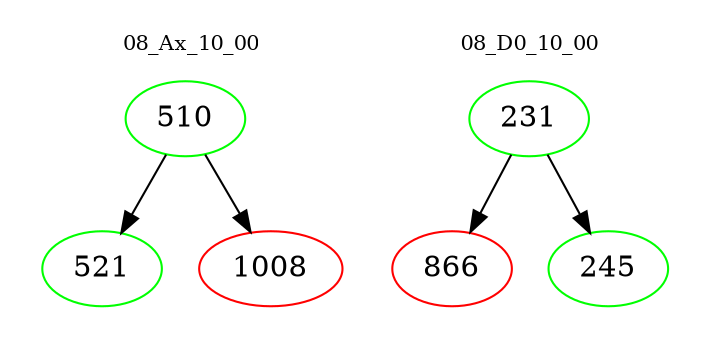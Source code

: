 digraph{
subgraph cluster_0 {
color = white
label = "08_Ax_10_00";
fontsize=10;
T0_510 [label="510", color="green"]
T0_510 -> T0_521 [color="black"]
T0_521 [label="521", color="green"]
T0_510 -> T0_1008 [color="black"]
T0_1008 [label="1008", color="red"]
}
subgraph cluster_1 {
color = white
label = "08_D0_10_00";
fontsize=10;
T1_231 [label="231", color="green"]
T1_231 -> T1_866 [color="black"]
T1_866 [label="866", color="red"]
T1_231 -> T1_245 [color="black"]
T1_245 [label="245", color="green"]
}
}
